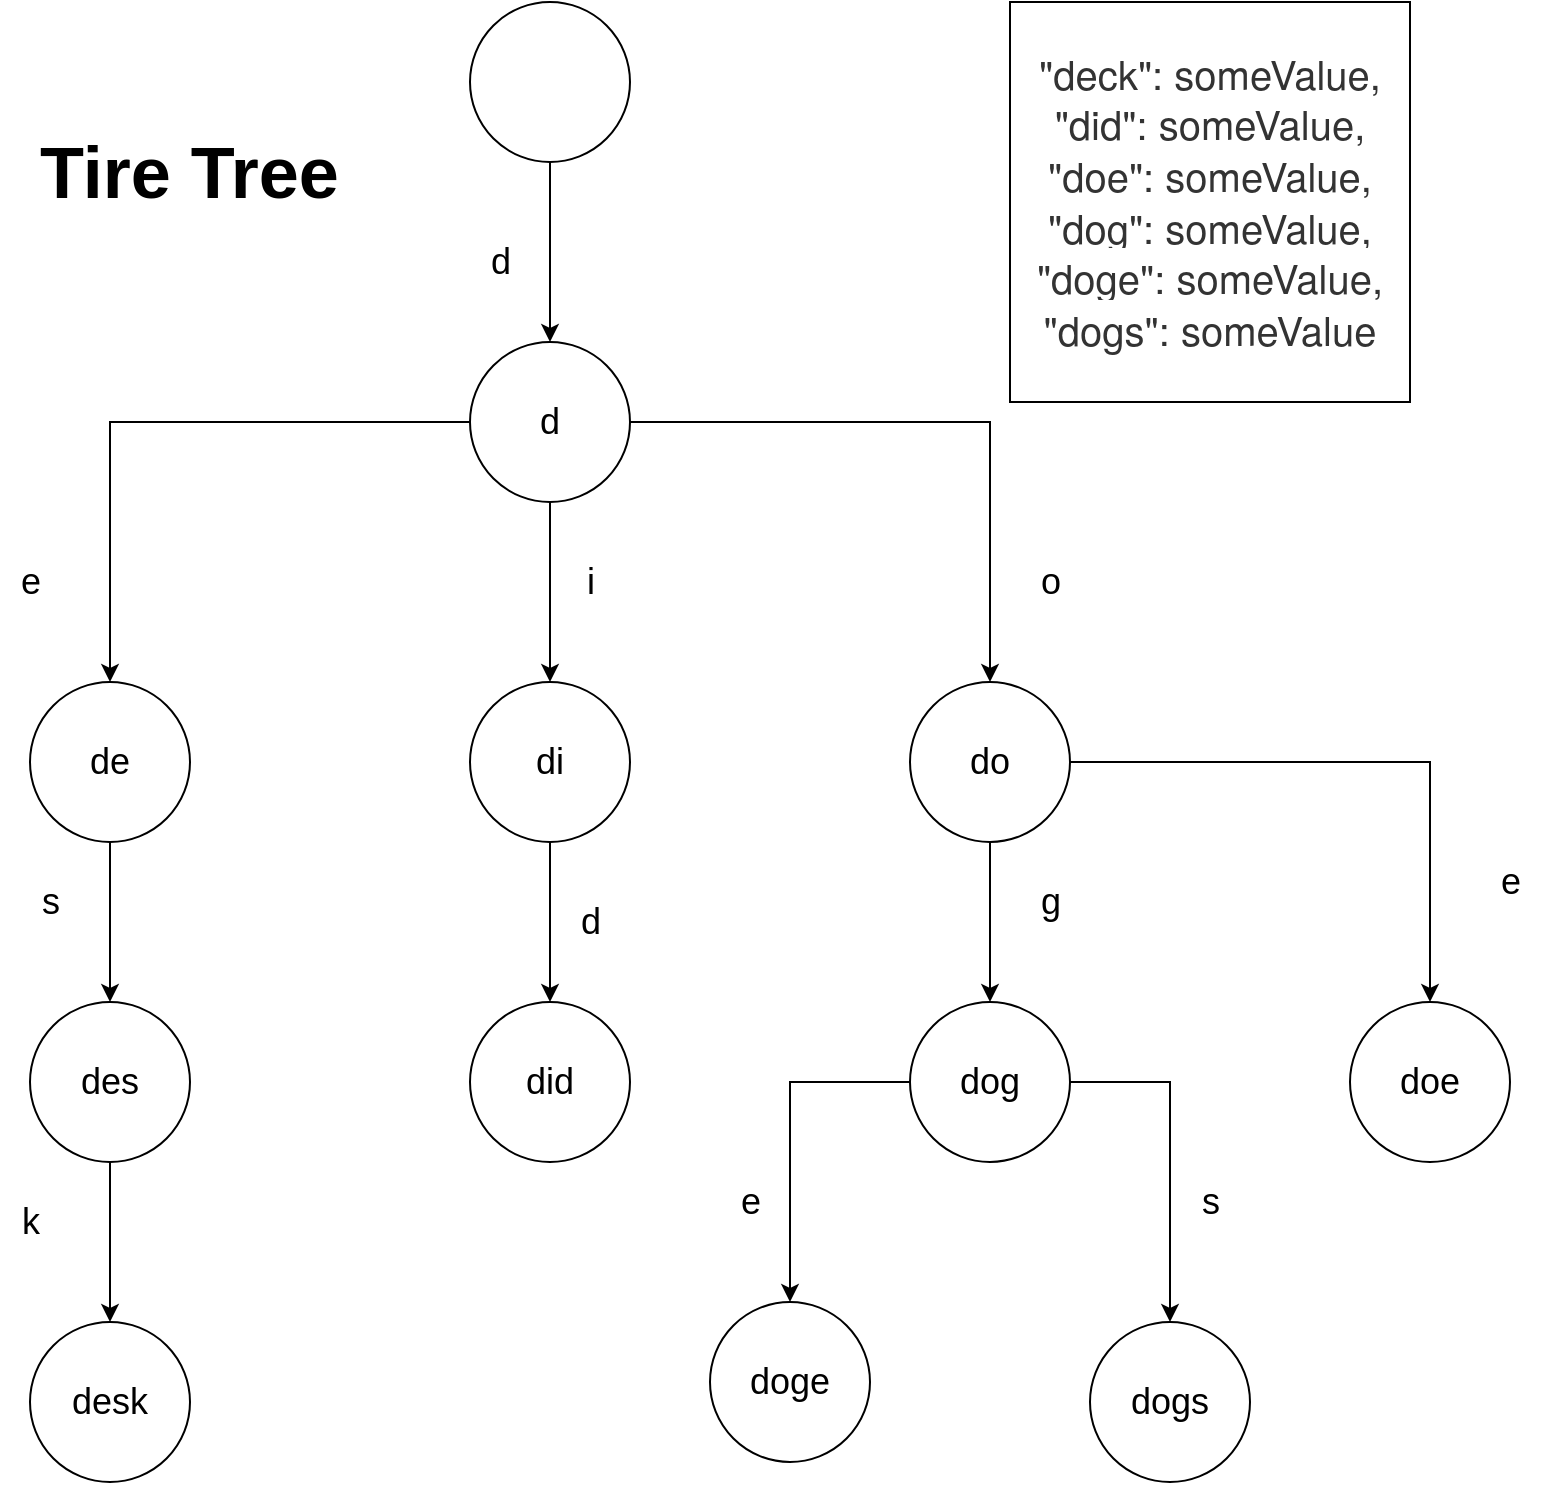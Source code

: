 <mxfile version="20.2.3" type="device"><diagram id="XOoEpoAL5LwcMd1eHyW1" name="第 1 页"><mxGraphModel dx="1209" dy="844" grid="1" gridSize="10" guides="1" tooltips="1" connect="1" arrows="1" fold="1" page="1" pageScale="1" pageWidth="827" pageHeight="1169" math="0" shadow="0"><root><mxCell id="0"/><mxCell id="1" parent="0"/><mxCell id="YeEz3qQd3uVXX0hIrYBW-5" value="" style="edgeStyle=orthogonalEdgeStyle;rounded=0;orthogonalLoop=1;jettySize=auto;html=1;" edge="1" parent="1" source="YeEz3qQd3uVXX0hIrYBW-2" target="YeEz3qQd3uVXX0hIrYBW-4"><mxGeometry relative="1" as="geometry"/></mxCell><mxCell id="YeEz3qQd3uVXX0hIrYBW-2" value="" style="ellipse;whiteSpace=wrap;html=1;aspect=fixed;" vertex="1" parent="1"><mxGeometry x="350" y="30" width="80" height="80" as="geometry"/></mxCell><mxCell id="YeEz3qQd3uVXX0hIrYBW-8" value="" style="edgeStyle=orthogonalEdgeStyle;rounded=0;orthogonalLoop=1;jettySize=auto;html=1;fontSize=18;" edge="1" parent="1" source="YeEz3qQd3uVXX0hIrYBW-4" target="YeEz3qQd3uVXX0hIrYBW-7"><mxGeometry relative="1" as="geometry"/></mxCell><mxCell id="YeEz3qQd3uVXX0hIrYBW-10" value="" style="edgeStyle=orthogonalEdgeStyle;rounded=0;orthogonalLoop=1;jettySize=auto;html=1;fontSize=18;" edge="1" parent="1" source="YeEz3qQd3uVXX0hIrYBW-4" target="YeEz3qQd3uVXX0hIrYBW-9"><mxGeometry relative="1" as="geometry"/></mxCell><mxCell id="YeEz3qQd3uVXX0hIrYBW-12" value="" style="edgeStyle=orthogonalEdgeStyle;rounded=0;orthogonalLoop=1;jettySize=auto;html=1;fontSize=18;" edge="1" parent="1" source="YeEz3qQd3uVXX0hIrYBW-4" target="YeEz3qQd3uVXX0hIrYBW-11"><mxGeometry relative="1" as="geometry"/></mxCell><mxCell id="YeEz3qQd3uVXX0hIrYBW-4" value="&lt;font style=&quot;font-size: 18px;&quot;&gt;d&lt;/font&gt;" style="ellipse;whiteSpace=wrap;html=1;aspect=fixed;" vertex="1" parent="1"><mxGeometry x="350" y="200" width="80" height="80" as="geometry"/></mxCell><mxCell id="YeEz3qQd3uVXX0hIrYBW-6" value="&lt;font style=&quot;font-size: 18px;&quot;&gt;d&lt;/font&gt;" style="text;html=1;align=center;verticalAlign=middle;resizable=0;points=[];autosize=1;strokeColor=none;fillColor=none;" vertex="1" parent="1"><mxGeometry x="350" y="140" width="30" height="40" as="geometry"/></mxCell><mxCell id="YeEz3qQd3uVXX0hIrYBW-23" value="" style="edgeStyle=orthogonalEdgeStyle;rounded=0;orthogonalLoop=1;jettySize=auto;html=1;fontSize=18;" edge="1" parent="1" source="YeEz3qQd3uVXX0hIrYBW-7" target="YeEz3qQd3uVXX0hIrYBW-22"><mxGeometry relative="1" as="geometry"/></mxCell><mxCell id="YeEz3qQd3uVXX0hIrYBW-7" value="&lt;span style=&quot;font-size: 18px;&quot;&gt;di&lt;/span&gt;" style="ellipse;whiteSpace=wrap;html=1;aspect=fixed;" vertex="1" parent="1"><mxGeometry x="350" y="370" width="80" height="80" as="geometry"/></mxCell><mxCell id="YeEz3qQd3uVXX0hIrYBW-17" value="" style="edgeStyle=orthogonalEdgeStyle;rounded=0;orthogonalLoop=1;jettySize=auto;html=1;fontSize=18;" edge="1" parent="1" source="YeEz3qQd3uVXX0hIrYBW-9" target="YeEz3qQd3uVXX0hIrYBW-16"><mxGeometry relative="1" as="geometry"/></mxCell><mxCell id="YeEz3qQd3uVXX0hIrYBW-9" value="&lt;font style=&quot;font-size: 18px;&quot;&gt;de&lt;/font&gt;" style="ellipse;whiteSpace=wrap;html=1;aspect=fixed;" vertex="1" parent="1"><mxGeometry x="130" y="370" width="80" height="80" as="geometry"/></mxCell><mxCell id="YeEz3qQd3uVXX0hIrYBW-27" value="" style="edgeStyle=orthogonalEdgeStyle;rounded=0;orthogonalLoop=1;jettySize=auto;html=1;fontSize=18;" edge="1" parent="1" source="YeEz3qQd3uVXX0hIrYBW-11" target="YeEz3qQd3uVXX0hIrYBW-26"><mxGeometry relative="1" as="geometry"/></mxCell><mxCell id="YeEz3qQd3uVXX0hIrYBW-29" value="" style="edgeStyle=orthogonalEdgeStyle;rounded=0;orthogonalLoop=1;jettySize=auto;html=1;fontSize=18;" edge="1" parent="1" source="YeEz3qQd3uVXX0hIrYBW-11" target="YeEz3qQd3uVXX0hIrYBW-28"><mxGeometry relative="1" as="geometry"/></mxCell><mxCell id="YeEz3qQd3uVXX0hIrYBW-11" value="&lt;span style=&quot;font-size: 18px;&quot;&gt;do&lt;/span&gt;" style="ellipse;whiteSpace=wrap;html=1;aspect=fixed;" vertex="1" parent="1"><mxGeometry x="570" y="370" width="80" height="80" as="geometry"/></mxCell><mxCell id="YeEz3qQd3uVXX0hIrYBW-13" value="e" style="text;html=1;align=center;verticalAlign=middle;resizable=0;points=[];autosize=1;strokeColor=none;fillColor=none;fontSize=18;" vertex="1" parent="1"><mxGeometry x="115" y="300" width="30" height="40" as="geometry"/></mxCell><mxCell id="YeEz3qQd3uVXX0hIrYBW-14" value="i" style="text;html=1;align=center;verticalAlign=middle;resizable=0;points=[];autosize=1;strokeColor=none;fillColor=none;fontSize=18;" vertex="1" parent="1"><mxGeometry x="395" y="300" width="30" height="40" as="geometry"/></mxCell><mxCell id="YeEz3qQd3uVXX0hIrYBW-15" value="o" style="text;html=1;align=center;verticalAlign=middle;resizable=0;points=[];autosize=1;strokeColor=none;fillColor=none;fontSize=18;" vertex="1" parent="1"><mxGeometry x="625" y="300" width="30" height="40" as="geometry"/></mxCell><mxCell id="YeEz3qQd3uVXX0hIrYBW-19" value="" style="edgeStyle=orthogonalEdgeStyle;rounded=0;orthogonalLoop=1;jettySize=auto;html=1;fontSize=18;" edge="1" parent="1" source="YeEz3qQd3uVXX0hIrYBW-16" target="YeEz3qQd3uVXX0hIrYBW-18"><mxGeometry relative="1" as="geometry"/></mxCell><mxCell id="YeEz3qQd3uVXX0hIrYBW-16" value="&lt;span style=&quot;font-size: 18px;&quot;&gt;des&lt;/span&gt;" style="ellipse;whiteSpace=wrap;html=1;aspect=fixed;" vertex="1" parent="1"><mxGeometry x="130" y="530" width="80" height="80" as="geometry"/></mxCell><mxCell id="YeEz3qQd3uVXX0hIrYBW-18" value="&lt;span style=&quot;font-size: 18px;&quot;&gt;desk&lt;/span&gt;" style="ellipse;whiteSpace=wrap;html=1;aspect=fixed;" vertex="1" parent="1"><mxGeometry x="130" y="690" width="80" height="80" as="geometry"/></mxCell><mxCell id="YeEz3qQd3uVXX0hIrYBW-20" value="s" style="text;html=1;align=center;verticalAlign=middle;resizable=0;points=[];autosize=1;strokeColor=none;fillColor=none;fontSize=18;" vertex="1" parent="1"><mxGeometry x="125" y="460" width="30" height="40" as="geometry"/></mxCell><mxCell id="YeEz3qQd3uVXX0hIrYBW-21" value="k" style="text;html=1;align=center;verticalAlign=middle;resizable=0;points=[];autosize=1;strokeColor=none;fillColor=none;fontSize=18;" vertex="1" parent="1"><mxGeometry x="115" y="620" width="30" height="40" as="geometry"/></mxCell><mxCell id="YeEz3qQd3uVXX0hIrYBW-22" value="&lt;font style=&quot;font-size: 18px;&quot;&gt;did&lt;/font&gt;" style="ellipse;whiteSpace=wrap;html=1;aspect=fixed;" vertex="1" parent="1"><mxGeometry x="350" y="530" width="80" height="80" as="geometry"/></mxCell><mxCell id="YeEz3qQd3uVXX0hIrYBW-25" value="d" style="text;html=1;align=center;verticalAlign=middle;resizable=0;points=[];autosize=1;strokeColor=none;fillColor=none;fontSize=18;" vertex="1" parent="1"><mxGeometry x="395" y="470" width="30" height="40" as="geometry"/></mxCell><mxCell id="YeEz3qQd3uVXX0hIrYBW-31" value="" style="edgeStyle=orthogonalEdgeStyle;rounded=0;orthogonalLoop=1;jettySize=auto;html=1;fontSize=18;" edge="1" parent="1" source="YeEz3qQd3uVXX0hIrYBW-26" target="YeEz3qQd3uVXX0hIrYBW-30"><mxGeometry relative="1" as="geometry"/></mxCell><mxCell id="YeEz3qQd3uVXX0hIrYBW-33" value="" style="edgeStyle=orthogonalEdgeStyle;rounded=0;orthogonalLoop=1;jettySize=auto;html=1;fontSize=18;" edge="1" parent="1" source="YeEz3qQd3uVXX0hIrYBW-26" target="YeEz3qQd3uVXX0hIrYBW-32"><mxGeometry relative="1" as="geometry"/></mxCell><mxCell id="YeEz3qQd3uVXX0hIrYBW-26" value="&lt;span style=&quot;font-size: 18px;&quot;&gt;dog&lt;/span&gt;" style="ellipse;whiteSpace=wrap;html=1;aspect=fixed;" vertex="1" parent="1"><mxGeometry x="570" y="530" width="80" height="80" as="geometry"/></mxCell><mxCell id="YeEz3qQd3uVXX0hIrYBW-28" value="&lt;span style=&quot;font-size: 18px;&quot;&gt;doe&lt;/span&gt;" style="ellipse;whiteSpace=wrap;html=1;aspect=fixed;" vertex="1" parent="1"><mxGeometry x="790" y="530" width="80" height="80" as="geometry"/></mxCell><mxCell id="YeEz3qQd3uVXX0hIrYBW-30" value="&lt;span style=&quot;font-size: 18px;&quot;&gt;dogs&lt;/span&gt;" style="ellipse;whiteSpace=wrap;html=1;aspect=fixed;" vertex="1" parent="1"><mxGeometry x="660" y="690" width="80" height="80" as="geometry"/></mxCell><mxCell id="YeEz3qQd3uVXX0hIrYBW-32" value="&lt;span style=&quot;font-size: 18px;&quot;&gt;doge&lt;/span&gt;" style="ellipse;whiteSpace=wrap;html=1;aspect=fixed;" vertex="1" parent="1"><mxGeometry x="470" y="680" width="80" height="80" as="geometry"/></mxCell><mxCell id="YeEz3qQd3uVXX0hIrYBW-34" value="e" style="text;html=1;align=center;verticalAlign=middle;resizable=0;points=[];autosize=1;strokeColor=none;fillColor=none;fontSize=18;" vertex="1" parent="1"><mxGeometry x="855" y="450" width="30" height="40" as="geometry"/></mxCell><mxCell id="YeEz3qQd3uVXX0hIrYBW-35" value="g" style="text;html=1;align=center;verticalAlign=middle;resizable=0;points=[];autosize=1;strokeColor=none;fillColor=none;fontSize=18;" vertex="1" parent="1"><mxGeometry x="625" y="460" width="30" height="40" as="geometry"/></mxCell><mxCell id="YeEz3qQd3uVXX0hIrYBW-36" value="e" style="text;html=1;align=center;verticalAlign=middle;resizable=0;points=[];autosize=1;strokeColor=none;fillColor=none;fontSize=18;" vertex="1" parent="1"><mxGeometry x="475" y="610" width="30" height="40" as="geometry"/></mxCell><mxCell id="YeEz3qQd3uVXX0hIrYBW-37" value="s" style="text;html=1;align=center;verticalAlign=middle;resizable=0;points=[];autosize=1;strokeColor=none;fillColor=none;fontSize=18;" vertex="1" parent="1"><mxGeometry x="705" y="610" width="30" height="40" as="geometry"/></mxCell><mxCell id="YeEz3qQd3uVXX0hIrYBW-38" value="&lt;span style=&quot;color: rgb(51, 51, 51); font-family: &amp;quot;pingfang SC&amp;quot;, &amp;quot;helvetica neue&amp;quot;, arial, &amp;quot;hiragino sans gb&amp;quot;, &amp;quot;microsoft yahei ui&amp;quot;, &amp;quot;microsoft yahei&amp;quot;, simsun, sans-serif; text-align: start; background-color: rgb(255, 255, 255); font-size: 20px;&quot;&gt;  &quot;deck&quot;: someValue,&lt;br&gt;  &quot;did&quot;: someValue,&lt;br&gt;  &quot;doe&quot;: someValue,&lt;br&gt;  &quot;dog&quot;: someValue,&lt;br&gt;  &quot;doge&quot;: someValue,&lt;br&gt;  &quot;dogs&quot;: someValue&lt;/span&gt;" style="whiteSpace=wrap;html=1;aspect=fixed;fontSize=18;" vertex="1" parent="1"><mxGeometry x="620" y="30" width="200" height="200" as="geometry"/></mxCell><mxCell id="YeEz3qQd3uVXX0hIrYBW-39" value="&lt;h1&gt;Tire Tree&lt;/h1&gt;" style="text;html=1;strokeColor=none;fillColor=none;spacing=5;spacingTop=-20;whiteSpace=wrap;overflow=hidden;rounded=0;fontSize=18;" vertex="1" parent="1"><mxGeometry x="130" y="80" width="165" height="70" as="geometry"/></mxCell></root></mxGraphModel></diagram></mxfile>